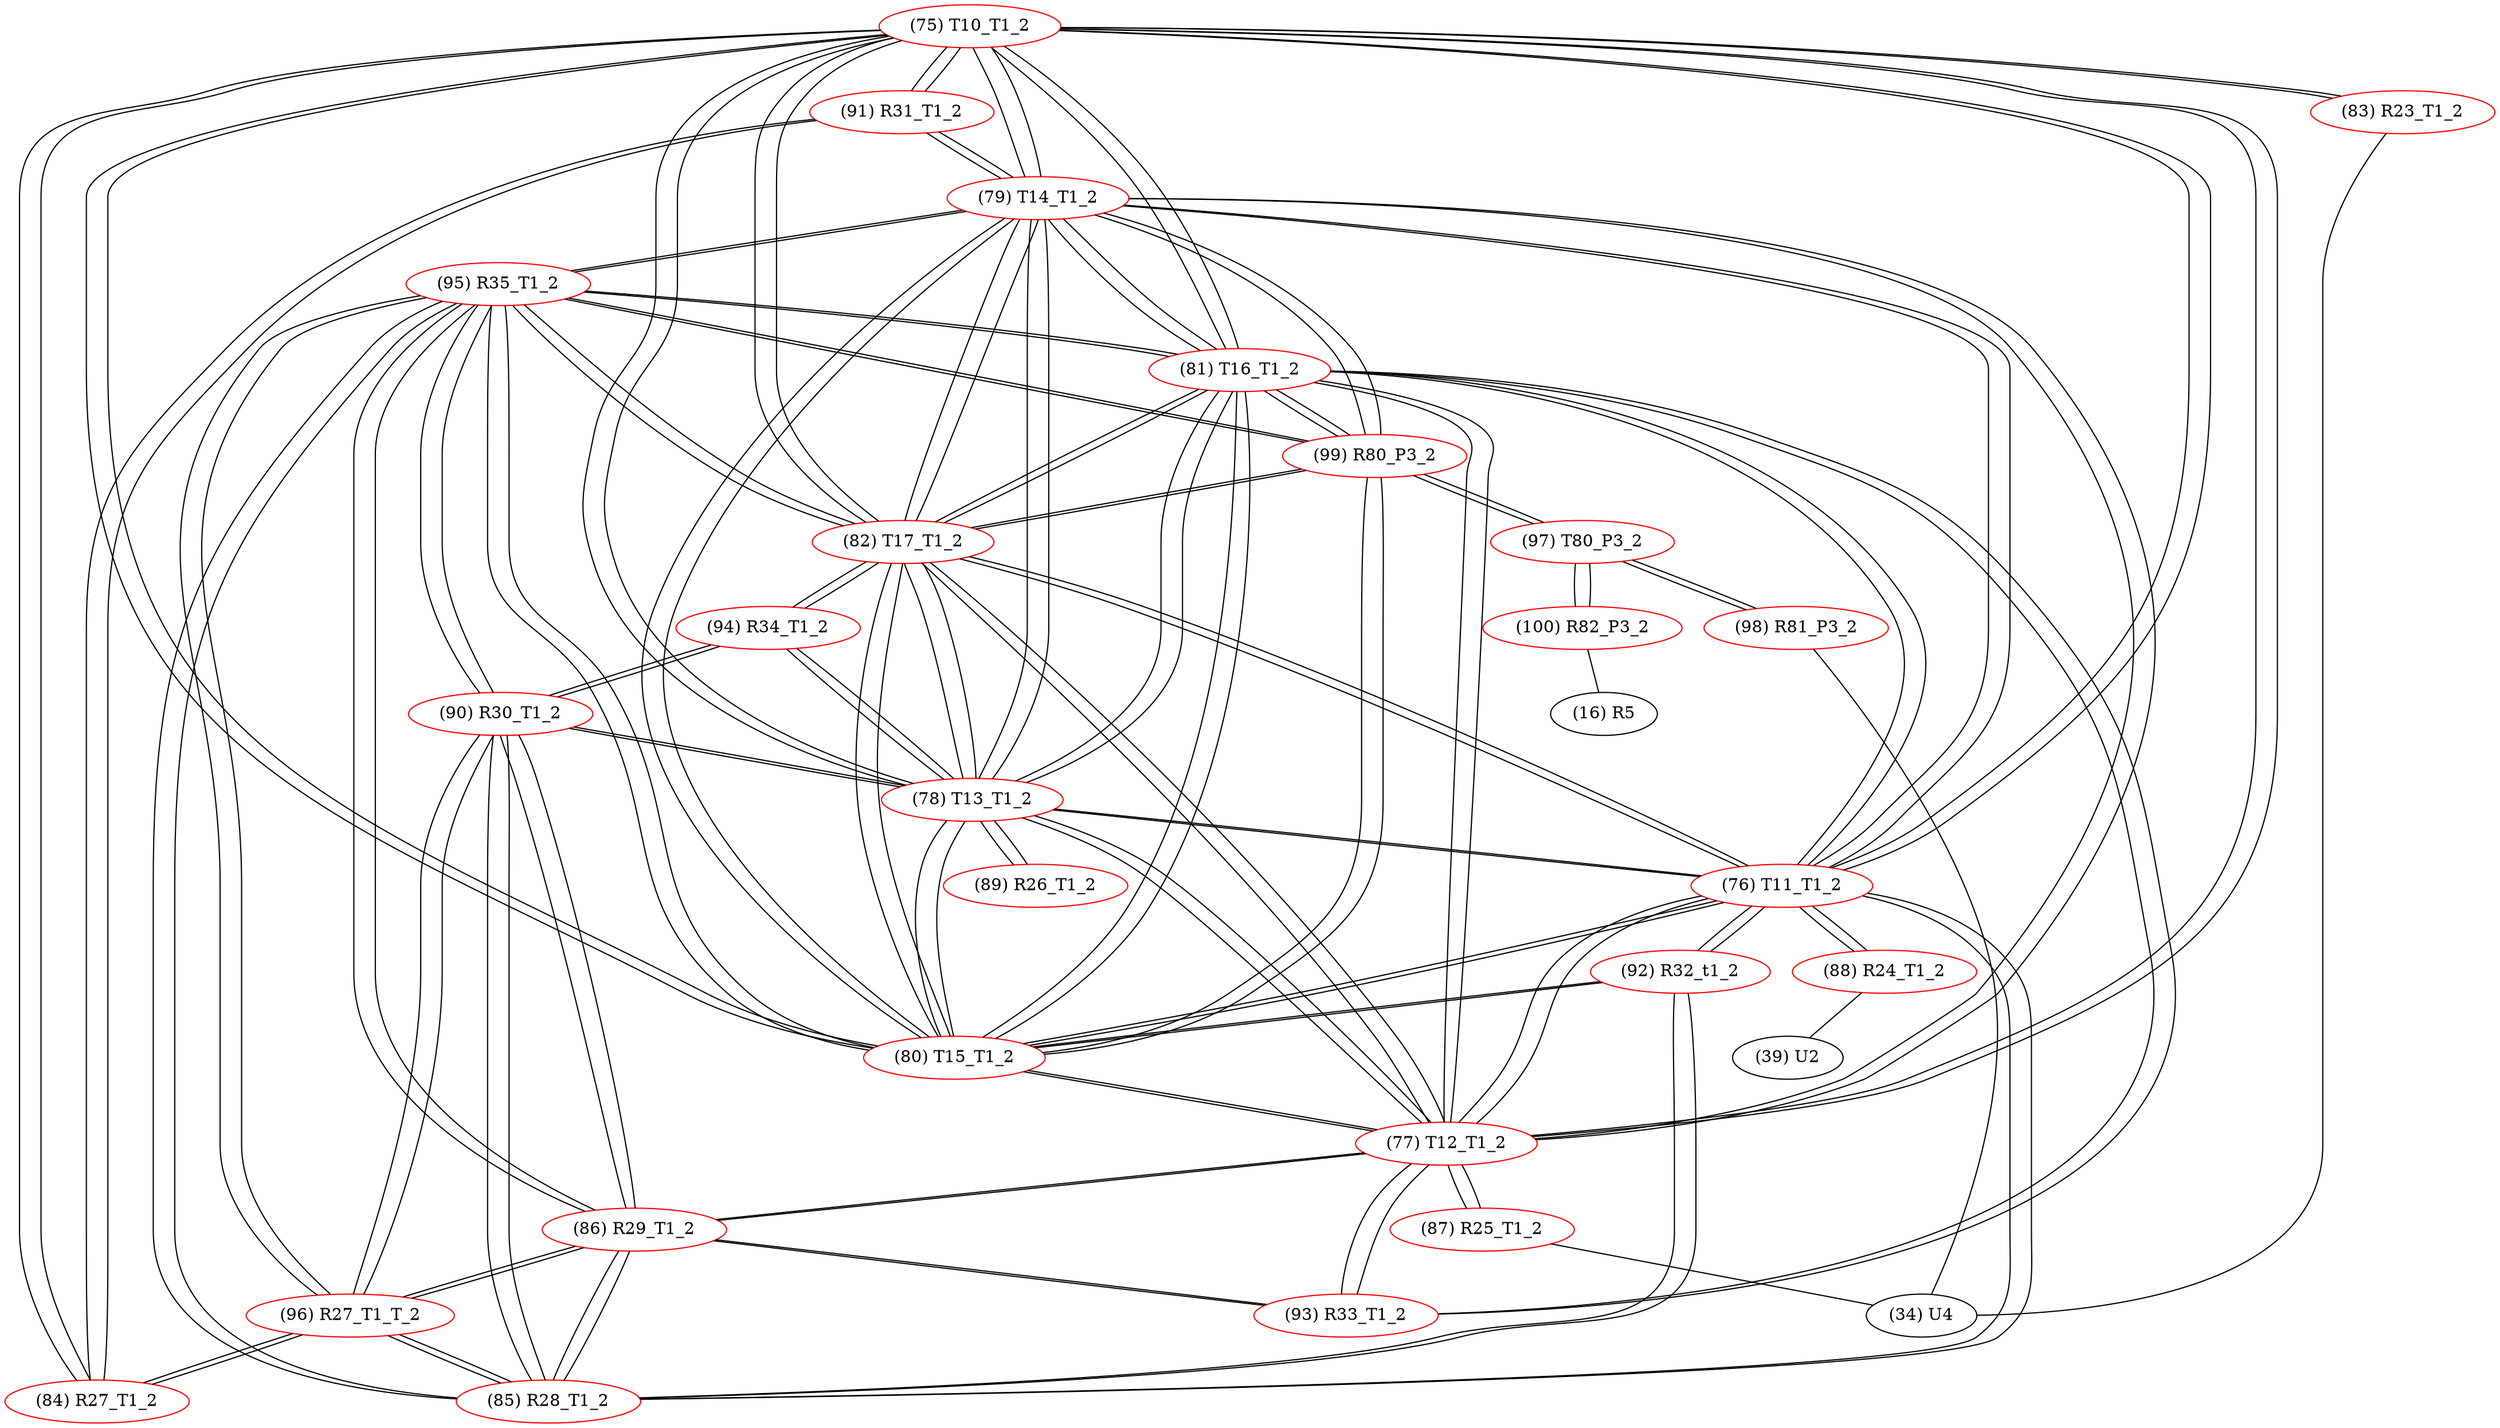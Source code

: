 graph {
	75 [label="(75) T10_T1_2" color=red]
	83 [label="(83) R23_T1_2"]
	91 [label="(91) R31_T1_2"]
	84 [label="(84) R27_T1_2"]
	81 [label="(81) T16_T1_2"]
	82 [label="(82) T17_T1_2"]
	80 [label="(80) T15_T1_2"]
	77 [label="(77) T12_T1_2"]
	79 [label="(79) T14_T1_2"]
	78 [label="(78) T13_T1_2"]
	76 [label="(76) T11_T1_2"]
	76 [label="(76) T11_T1_2" color=red]
	88 [label="(88) R24_T1_2"]
	85 [label="(85) R28_T1_2"]
	92 [label="(92) R32_t1_2"]
	75 [label="(75) T10_T1_2"]
	81 [label="(81) T16_T1_2"]
	82 [label="(82) T17_T1_2"]
	80 [label="(80) T15_T1_2"]
	77 [label="(77) T12_T1_2"]
	79 [label="(79) T14_T1_2"]
	78 [label="(78) T13_T1_2"]
	77 [label="(77) T12_T1_2" color=red]
	93 [label="(93) R33_T1_2"]
	86 [label="(86) R29_T1_2"]
	87 [label="(87) R25_T1_2"]
	75 [label="(75) T10_T1_2"]
	81 [label="(81) T16_T1_2"]
	82 [label="(82) T17_T1_2"]
	80 [label="(80) T15_T1_2"]
	79 [label="(79) T14_T1_2"]
	78 [label="(78) T13_T1_2"]
	76 [label="(76) T11_T1_2"]
	78 [label="(78) T13_T1_2" color=red]
	90 [label="(90) R30_T1_2"]
	94 [label="(94) R34_T1_2"]
	89 [label="(89) R26_T1_2"]
	75 [label="(75) T10_T1_2"]
	81 [label="(81) T16_T1_2"]
	82 [label="(82) T17_T1_2"]
	80 [label="(80) T15_T1_2"]
	77 [label="(77) T12_T1_2"]
	79 [label="(79) T14_T1_2"]
	76 [label="(76) T11_T1_2"]
	79 [label="(79) T14_T1_2" color=red]
	75 [label="(75) T10_T1_2"]
	81 [label="(81) T16_T1_2"]
	82 [label="(82) T17_T1_2"]
	80 [label="(80) T15_T1_2"]
	77 [label="(77) T12_T1_2"]
	78 [label="(78) T13_T1_2"]
	76 [label="(76) T11_T1_2"]
	91 [label="(91) R31_T1_2"]
	99 [label="(99) R80_P3_2"]
	95 [label="(95) R35_T1_2"]
	80 [label="(80) T15_T1_2" color=red]
	92 [label="(92) R32_t1_2"]
	75 [label="(75) T10_T1_2"]
	81 [label="(81) T16_T1_2"]
	82 [label="(82) T17_T1_2"]
	77 [label="(77) T12_T1_2"]
	79 [label="(79) T14_T1_2"]
	78 [label="(78) T13_T1_2"]
	76 [label="(76) T11_T1_2"]
	99 [label="(99) R80_P3_2"]
	95 [label="(95) R35_T1_2"]
	81 [label="(81) T16_T1_2" color=red]
	93 [label="(93) R33_T1_2"]
	75 [label="(75) T10_T1_2"]
	82 [label="(82) T17_T1_2"]
	80 [label="(80) T15_T1_2"]
	77 [label="(77) T12_T1_2"]
	79 [label="(79) T14_T1_2"]
	78 [label="(78) T13_T1_2"]
	76 [label="(76) T11_T1_2"]
	99 [label="(99) R80_P3_2"]
	95 [label="(95) R35_T1_2"]
	82 [label="(82) T17_T1_2" color=red]
	94 [label="(94) R34_T1_2"]
	75 [label="(75) T10_T1_2"]
	81 [label="(81) T16_T1_2"]
	80 [label="(80) T15_T1_2"]
	77 [label="(77) T12_T1_2"]
	79 [label="(79) T14_T1_2"]
	78 [label="(78) T13_T1_2"]
	76 [label="(76) T11_T1_2"]
	99 [label="(99) R80_P3_2"]
	95 [label="(95) R35_T1_2"]
	83 [label="(83) R23_T1_2" color=red]
	34 [label="(34) U4"]
	75 [label="(75) T10_T1_2"]
	84 [label="(84) R27_T1_2" color=red]
	75 [label="(75) T10_T1_2"]
	91 [label="(91) R31_T1_2"]
	96 [label="(96) R27_T1_T_2"]
	85 [label="(85) R28_T1_2" color=red]
	90 [label="(90) R30_T1_2"]
	95 [label="(95) R35_T1_2"]
	86 [label="(86) R29_T1_2"]
	96 [label="(96) R27_T1_T_2"]
	76 [label="(76) T11_T1_2"]
	92 [label="(92) R32_t1_2"]
	86 [label="(86) R29_T1_2" color=red]
	90 [label="(90) R30_T1_2"]
	95 [label="(95) R35_T1_2"]
	85 [label="(85) R28_T1_2"]
	96 [label="(96) R27_T1_T_2"]
	93 [label="(93) R33_T1_2"]
	77 [label="(77) T12_T1_2"]
	87 [label="(87) R25_T1_2" color=red]
	34 [label="(34) U4"]
	77 [label="(77) T12_T1_2"]
	88 [label="(88) R24_T1_2" color=red]
	39 [label="(39) U2"]
	76 [label="(76) T11_T1_2"]
	89 [label="(89) R26_T1_2" color=red]
	78 [label="(78) T13_T1_2"]
	90 [label="(90) R30_T1_2" color=red]
	95 [label="(95) R35_T1_2"]
	86 [label="(86) R29_T1_2"]
	85 [label="(85) R28_T1_2"]
	96 [label="(96) R27_T1_T_2"]
	94 [label="(94) R34_T1_2"]
	78 [label="(78) T13_T1_2"]
	91 [label="(91) R31_T1_2" color=red]
	75 [label="(75) T10_T1_2"]
	84 [label="(84) R27_T1_2"]
	79 [label="(79) T14_T1_2"]
	92 [label="(92) R32_t1_2" color=red]
	80 [label="(80) T15_T1_2"]
	76 [label="(76) T11_T1_2"]
	85 [label="(85) R28_T1_2"]
	93 [label="(93) R33_T1_2" color=red]
	81 [label="(81) T16_T1_2"]
	86 [label="(86) R29_T1_2"]
	77 [label="(77) T12_T1_2"]
	94 [label="(94) R34_T1_2" color=red]
	82 [label="(82) T17_T1_2"]
	90 [label="(90) R30_T1_2"]
	78 [label="(78) T13_T1_2"]
	95 [label="(95) R35_T1_2" color=red]
	90 [label="(90) R30_T1_2"]
	86 [label="(86) R29_T1_2"]
	85 [label="(85) R28_T1_2"]
	96 [label="(96) R27_T1_T_2"]
	99 [label="(99) R80_P3_2"]
	82 [label="(82) T17_T1_2"]
	81 [label="(81) T16_T1_2"]
	80 [label="(80) T15_T1_2"]
	79 [label="(79) T14_T1_2"]
	96 [label="(96) R27_T1_T_2" color=red]
	90 [label="(90) R30_T1_2"]
	95 [label="(95) R35_T1_2"]
	86 [label="(86) R29_T1_2"]
	85 [label="(85) R28_T1_2"]
	84 [label="(84) R27_T1_2"]
	97 [label="(97) T80_P3_2" color=red]
	98 [label="(98) R81_P3_2"]
	100 [label="(100) R82_P3_2"]
	99 [label="(99) R80_P3_2"]
	98 [label="(98) R81_P3_2" color=red]
	34 [label="(34) U4"]
	97 [label="(97) T80_P3_2"]
	99 [label="(99) R80_P3_2" color=red]
	82 [label="(82) T17_T1_2"]
	95 [label="(95) R35_T1_2"]
	81 [label="(81) T16_T1_2"]
	80 [label="(80) T15_T1_2"]
	79 [label="(79) T14_T1_2"]
	97 [label="(97) T80_P3_2"]
	100 [label="(100) R82_P3_2" color=red]
	16 [label="(16) R5"]
	97 [label="(97) T80_P3_2"]
	75 -- 83
	75 -- 91
	75 -- 84
	75 -- 81
	75 -- 82
	75 -- 80
	75 -- 77
	75 -- 79
	75 -- 78
	75 -- 76
	76 -- 88
	76 -- 85
	76 -- 92
	76 -- 75
	76 -- 81
	76 -- 82
	76 -- 80
	76 -- 77
	76 -- 79
	76 -- 78
	77 -- 93
	77 -- 86
	77 -- 87
	77 -- 75
	77 -- 81
	77 -- 82
	77 -- 80
	77 -- 79
	77 -- 78
	77 -- 76
	78 -- 90
	78 -- 94
	78 -- 89
	78 -- 75
	78 -- 81
	78 -- 82
	78 -- 80
	78 -- 77
	78 -- 79
	78 -- 76
	79 -- 75
	79 -- 81
	79 -- 82
	79 -- 80
	79 -- 77
	79 -- 78
	79 -- 76
	79 -- 91
	79 -- 99
	79 -- 95
	80 -- 92
	80 -- 75
	80 -- 81
	80 -- 82
	80 -- 77
	80 -- 79
	80 -- 78
	80 -- 76
	80 -- 99
	80 -- 95
	81 -- 93
	81 -- 75
	81 -- 82
	81 -- 80
	81 -- 77
	81 -- 79
	81 -- 78
	81 -- 76
	81 -- 99
	81 -- 95
	82 -- 94
	82 -- 75
	82 -- 81
	82 -- 80
	82 -- 77
	82 -- 79
	82 -- 78
	82 -- 76
	82 -- 99
	82 -- 95
	83 -- 34
	83 -- 75
	84 -- 75
	84 -- 91
	84 -- 96
	85 -- 90
	85 -- 95
	85 -- 86
	85 -- 96
	85 -- 76
	85 -- 92
	86 -- 90
	86 -- 95
	86 -- 85
	86 -- 96
	86 -- 93
	86 -- 77
	87 -- 34
	87 -- 77
	88 -- 39
	88 -- 76
	89 -- 78
	90 -- 95
	90 -- 86
	90 -- 85
	90 -- 96
	90 -- 94
	90 -- 78
	91 -- 75
	91 -- 84
	91 -- 79
	92 -- 80
	92 -- 76
	92 -- 85
	93 -- 81
	93 -- 86
	93 -- 77
	94 -- 82
	94 -- 90
	94 -- 78
	95 -- 90
	95 -- 86
	95 -- 85
	95 -- 96
	95 -- 99
	95 -- 82
	95 -- 81
	95 -- 80
	95 -- 79
	96 -- 90
	96 -- 95
	96 -- 86
	96 -- 85
	96 -- 84
	97 -- 98
	97 -- 100
	97 -- 99
	98 -- 34
	98 -- 97
	99 -- 82
	99 -- 95
	99 -- 81
	99 -- 80
	99 -- 79
	99 -- 97
	100 -- 16
	100 -- 97
}